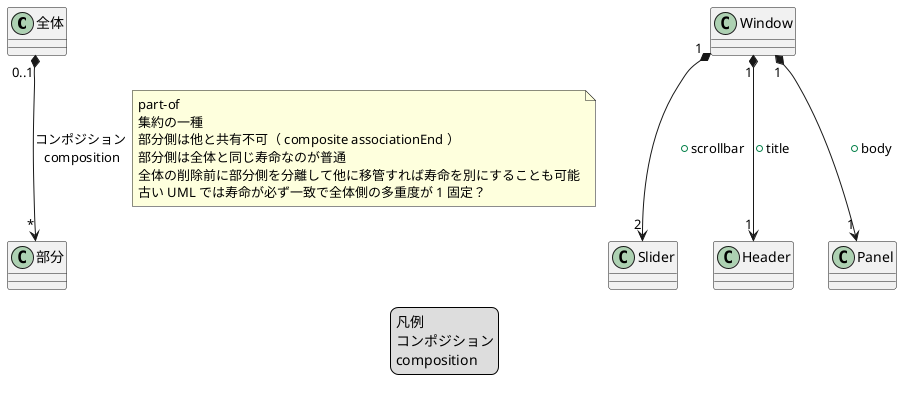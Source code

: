 @startuml
/'
"全体" "0..1" *--> "*" "部分" : "コンポジション\n composition"
'/
legend
凡例
コンポジション
composition
endlegend

"全体" "0..1" *--> "*" "部分" : "コンポジション\n composition"
note right on link
part-of
集約の一種
部分側は他と共有不可（ composite associationEnd ）
部分側は全体と同じ寿命なのが普通
全体の削除前に部分側を分離して他に移管すれば寿命を別にすることも可能
古い UML では寿命が必ず一致で全体側の多重度が 1 固定？
end note

"Window" "1" *--> "2" "Slider" : "+scrollbar"
"Window" "1" *--> "1" "Header" : "+title"
"Window" "1" *--> "1" "Panel" : "+body"


@enduml
